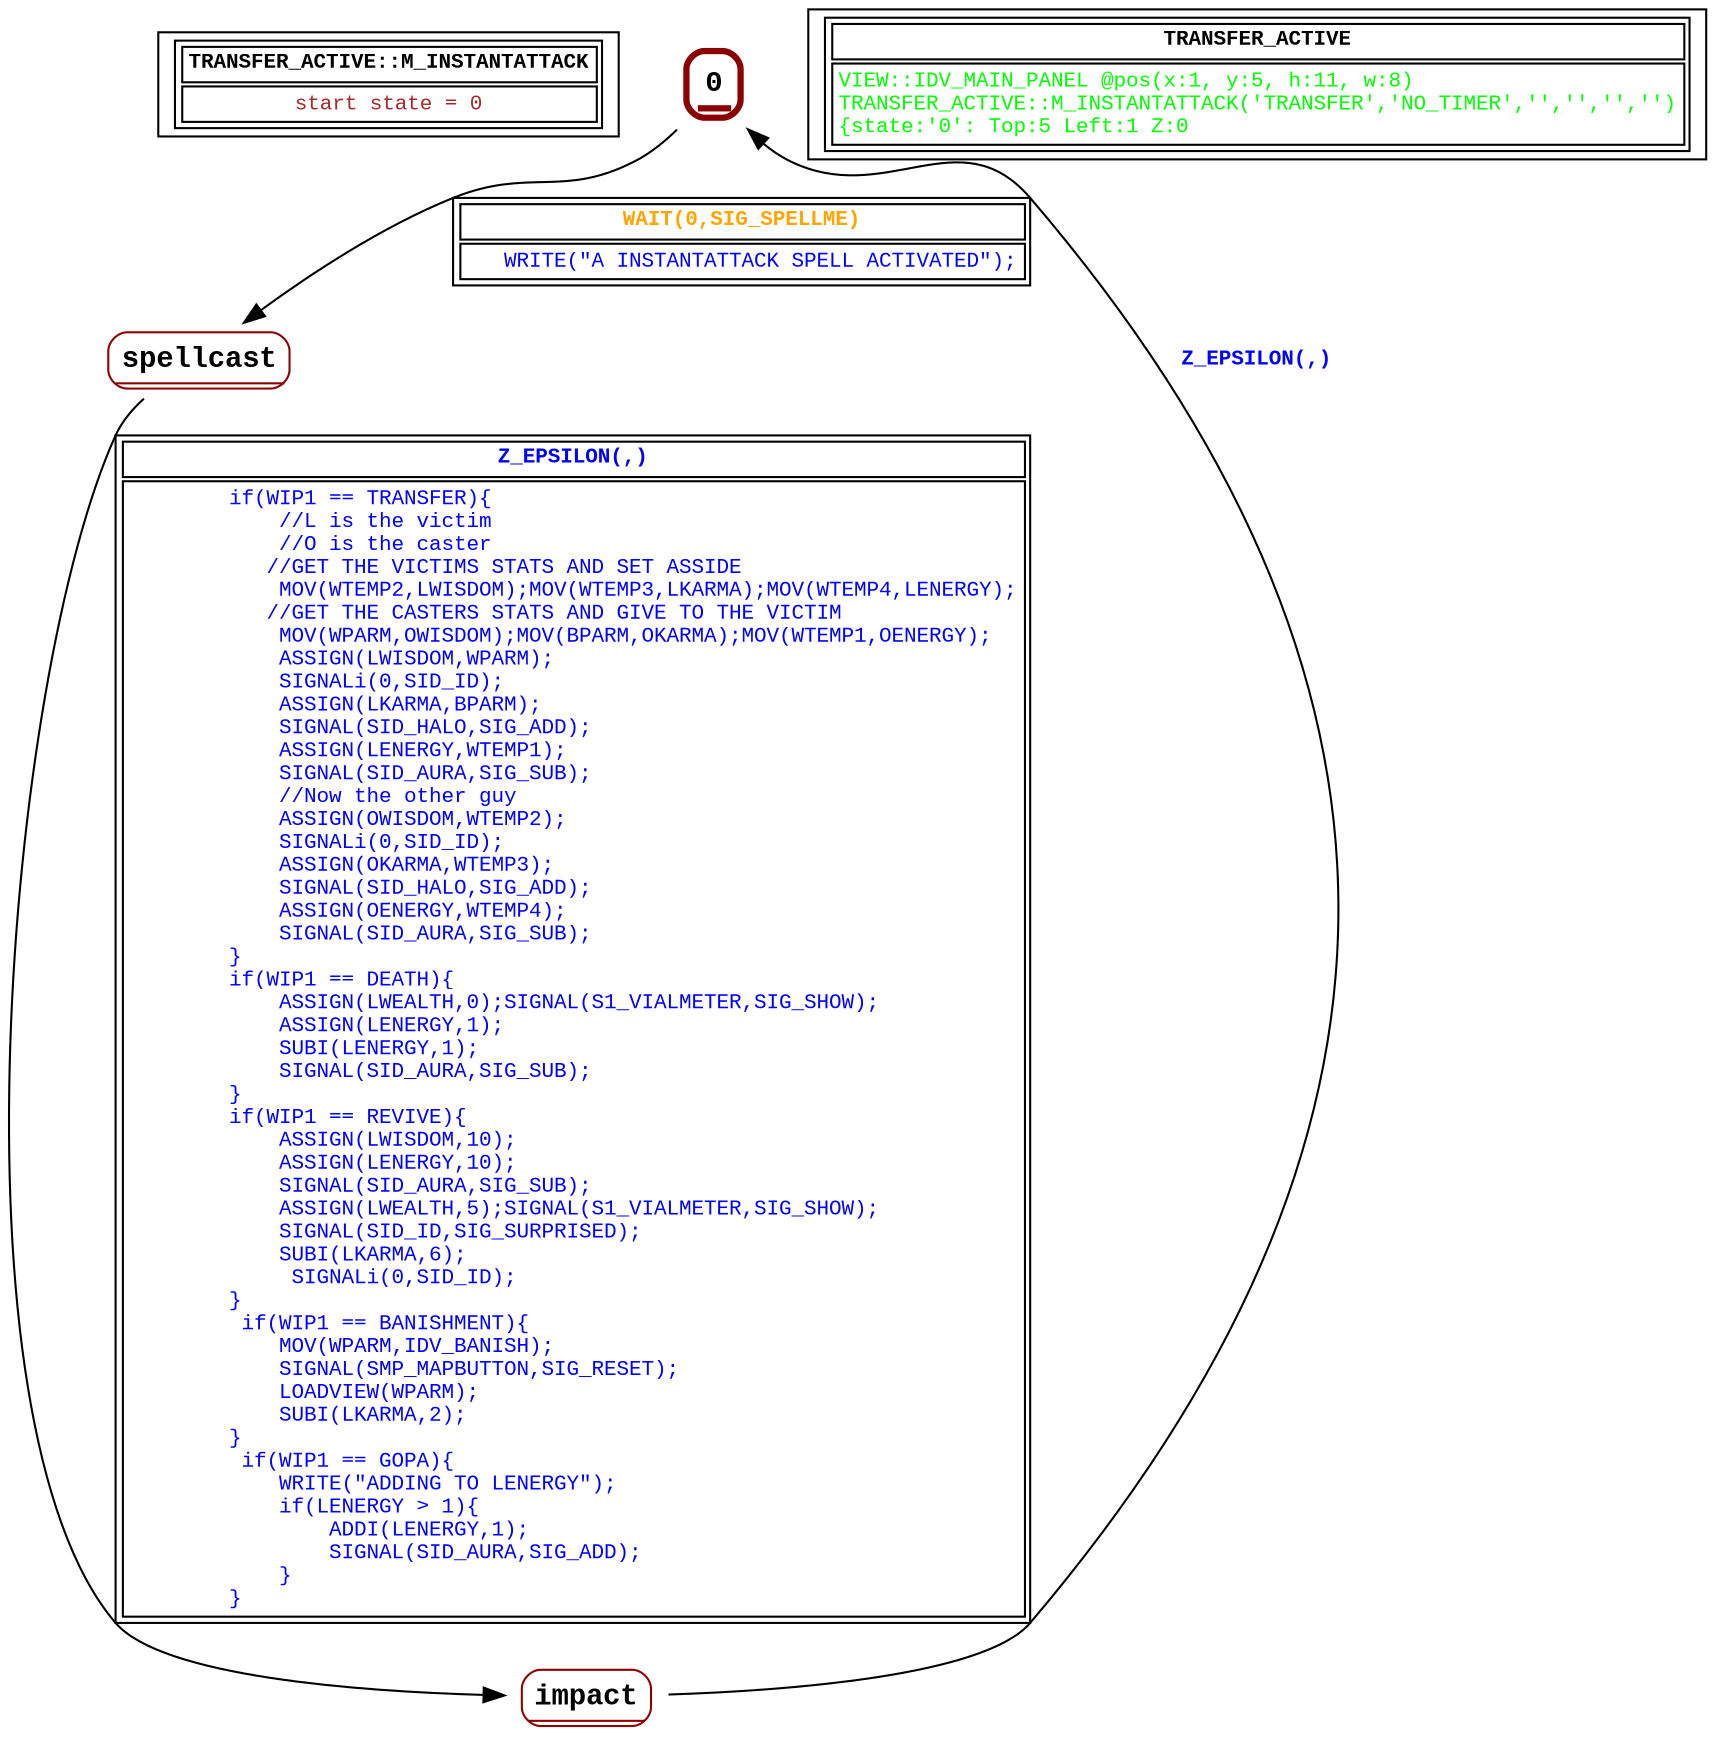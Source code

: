 digraph Automaton {
 fontname="Courier New"
	node [shape=oval, fontname="Courier New"];
	filename[shape = record, fontsize=10, label=< <table border="1"><tr><td><b>TRANSFER_ACTIVE::M_INSTANTATTACK<br align="left"/></b></td></tr>
<tr><td><font point-size="10" color ="brown">start state = 0<br align="left"/></font></td></tr></table>>
];
	0[shape = none, fontsize=14, label=< <table border="3" color="darkred" style="rounded"><tr><td sides="b"><b>0<br align="left"/></b></td></tr>
</table>>];
"0" -> "spellcast" [fontcolor=orange,fontsize=10,fontname="Courier New", label=< <table border="1"><tr><td><b>WAIT(0,SIG_SPELLME)<br align="left"/></b></td></tr>
<tr><td><font point-size="10" color ="blue">   WRITE(&quot;A INSTANTATTACK SPELL ACTIVATED&quot;);<br align="left"/></font></td></tr></table>>
];
	impact[shape = none, fontsize=14, label=< <table border="1" color="darkred" style="rounded"><tr><td sides="b"><b>impact<br align="left"/></b></td></tr>
</table>>];
"impact" -> "0" [fontcolor=blue,fontsize=10,fontname="Courier New", label=< <table border="0"><tr><td><b>Z_EPSILON(,)<br align="left"/></b></td></tr>
</table>>
];
	spellcast[shape = none, fontsize=14, label=< <table border="1" color="darkred" style="rounded"><tr><td sides="b"><b>spellcast<br align="left"/></b></td></tr>
</table>>];
"spellcast" -> "impact" [fontcolor=blue,fontsize=10,fontname="Courier New", label=< <table border="1"><tr><td><b>Z_EPSILON(,)<br align="left"/></b></td></tr>
<tr><td><font point-size="10" color ="blue">        if(WIP1 == TRANSFER)&#123;<br align="left"/>            //L is the victim<br align="left"/>            //O is the caster<br align="left"/>           //GET THE VICTIMS STATS AND SET ASSIDE <br align="left"/>            MOV(WTEMP2,LWISDOM);MOV(WTEMP3,LKARMA);MOV(WTEMP4,LENERGY);<br align="left"/>           //GET THE CASTERS STATS AND GIVE TO THE VICTIM<br align="left"/>            MOV(WPARM,OWISDOM);MOV(BPARM,OKARMA);MOV(WTEMP1,OENERGY);<br align="left"/>            ASSIGN(LWISDOM,WPARM);<br align="left"/>            SIGNALi(0,SID_ID);<br align="left"/>            ASSIGN(LKARMA,BPARM);<br align="left"/>            SIGNAL(SID_HALO,SIG_ADD);<br align="left"/>            ASSIGN(LENERGY,WTEMP1);<br align="left"/>            SIGNAL(SID_AURA,SIG_SUB);<br align="left"/>            //Now the other guy<br align="left"/>            ASSIGN(OWISDOM,WTEMP2);<br align="left"/>            SIGNALi(0,SID_ID);<br align="left"/>            ASSIGN(OKARMA,WTEMP3);<br align="left"/>            SIGNAL(SID_HALO,SIG_ADD);<br align="left"/>            ASSIGN(OENERGY,WTEMP4);<br align="left"/>            SIGNAL(SID_AURA,SIG_SUB);<br align="left"/>        &#125;<br align="left"/>        if(WIP1 == DEATH)&#123; <br align="left"/>            ASSIGN(LWEALTH,0);SIGNAL(S1_VIALMETER,SIG_SHOW);<br align="left"/>            ASSIGN(LENERGY,1);<br align="left"/>            SUBI(LENERGY,1);<br align="left"/>            SIGNAL(SID_AURA,SIG_SUB);   <br align="left"/>        &#125;<br align="left"/>        if(WIP1 == REVIVE)&#123; <br align="left"/>            ASSIGN(LWISDOM,10);<br align="left"/>            ASSIGN(LENERGY,10);<br align="left"/>            SIGNAL(SID_AURA,SIG_SUB);<br align="left"/>            ASSIGN(LWEALTH,5);SIGNAL(S1_VIALMETER,SIG_SHOW);<br align="left"/>            SIGNAL(SID_ID,SIG_SURPRISED);<br align="left"/>            SUBI(LKARMA,6);<br align="left"/>             SIGNALi(0,SID_ID);<br align="left"/>        &#125;<br align="left"/>         if(WIP1 == BANISHMENT)&#123;<br align="left"/>            MOV(WPARM,IDV_BANISH);<br align="left"/>            SIGNAL(SMP_MAPBUTTON,SIG_RESET);<br align="left"/>            LOADVIEW(WPARM);<br align="left"/>            SUBI(LKARMA,2);<br align="left"/>        &#125;<br align="left"/>         if(WIP1 == GOPA)&#123;<br align="left"/>            WRITE(&quot;ADDING TO LENERGY&quot;);<br align="left"/>            if(LENERGY &gt; 1)&#123;<br align="left"/>                ADDI(LENERGY,1);<br align="left"/>                SIGNAL(SID_AURA,SIG_ADD);<br align="left"/>            &#125;<br align="left"/>        &#125;<br align="left"/></font></td></tr></table>>
];
	status[shape = record, fontsize=10, label=< <table border="1"><tr><td><b>TRANSFER_ACTIVE<br align="left"/></b></td></tr>
<tr><td><font point-size="10" color ="green">VIEW::IDV_MAIN_PANEL @pos(x:1, y:5, h:11, w:8)<br align="left"/>TRANSFER_ACTIVE::M_INSTANTATTACK(&apos;TRANSFER&apos;,&apos;NO_TIMER&apos;,&apos;&apos;,&apos;&apos;,&apos;&apos;,&apos;&apos;)<br align="left"/>			&#123;state:&apos;0&apos;: Top:5 Left:1 Z:0<br align="left"/></font></td></tr></table>>
];
}
